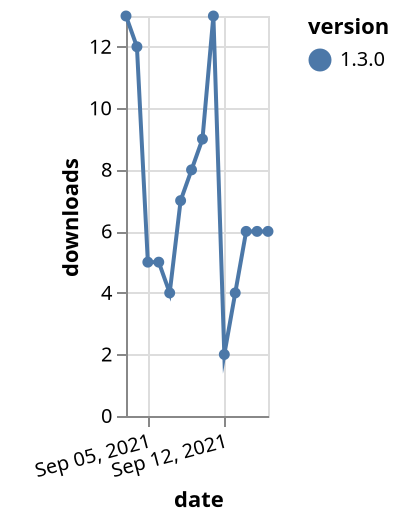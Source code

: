 {"$schema": "https://vega.github.io/schema/vega-lite/v5.json", "description": "A simple bar chart with embedded data.", "data": {"values": [{"date": "2021-09-03", "total": 5615, "delta": 13, "version": "1.3.0"}, {"date": "2021-09-04", "total": 5627, "delta": 12, "version": "1.3.0"}, {"date": "2021-09-05", "total": 5632, "delta": 5, "version": "1.3.0"}, {"date": "2021-09-06", "total": 5637, "delta": 5, "version": "1.3.0"}, {"date": "2021-09-07", "total": 5641, "delta": 4, "version": "1.3.0"}, {"date": "2021-09-08", "total": 5648, "delta": 7, "version": "1.3.0"}, {"date": "2021-09-09", "total": 5656, "delta": 8, "version": "1.3.0"}, {"date": "2021-09-10", "total": 5665, "delta": 9, "version": "1.3.0"}, {"date": "2021-09-11", "total": 5678, "delta": 13, "version": "1.3.0"}, {"date": "2021-09-12", "total": 5680, "delta": 2, "version": "1.3.0"}, {"date": "2021-09-13", "total": 5684, "delta": 4, "version": "1.3.0"}, {"date": "2021-09-14", "total": 5690, "delta": 6, "version": "1.3.0"}, {"date": "2021-09-15", "total": 5696, "delta": 6, "version": "1.3.0"}, {"date": "2021-09-16", "total": 5702, "delta": 6, "version": "1.3.0"}]}, "width": "container", "mark": {"type": "line", "point": {"filled": true}}, "encoding": {"x": {"field": "date", "type": "temporal", "timeUnit": "yearmonthdate", "title": "date", "axis": {"labelAngle": -15}}, "y": {"field": "delta", "type": "quantitative", "title": "downloads"}, "color": {"field": "version", "type": "nominal"}, "tooltip": {"field": "delta"}}}